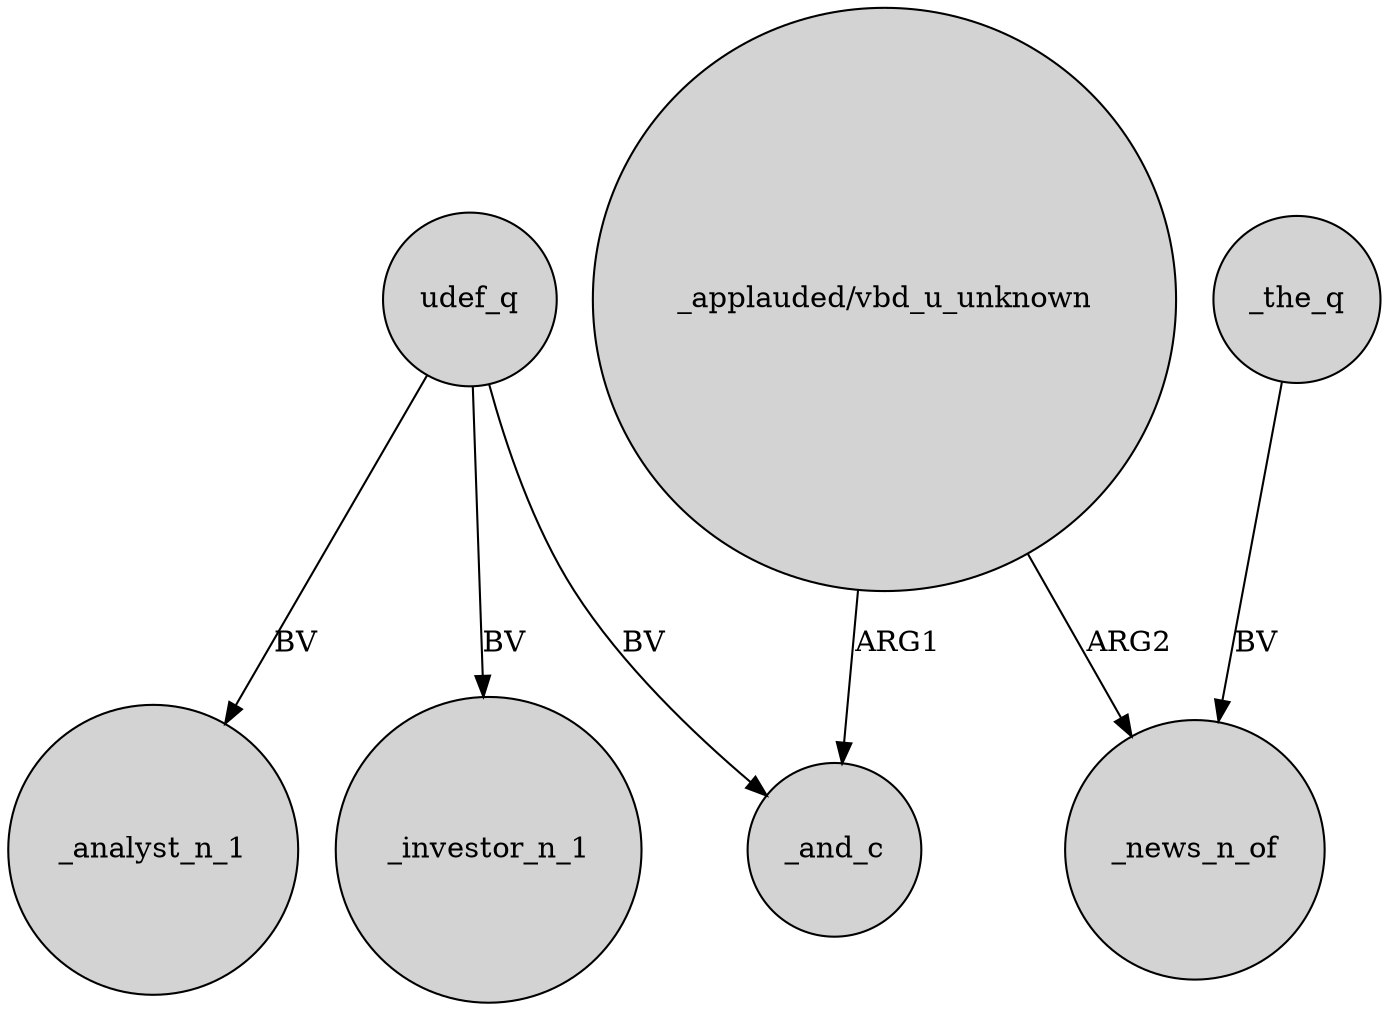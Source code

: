 digraph {
	node [shape=circle style=filled]
	udef_q -> _analyst_n_1 [label=BV]
	"_applauded/vbd_u_unknown" -> _news_n_of [label=ARG2]
	udef_q -> _investor_n_1 [label=BV]
	udef_q -> _and_c [label=BV]
	"_applauded/vbd_u_unknown" -> _and_c [label=ARG1]
	_the_q -> _news_n_of [label=BV]
}
